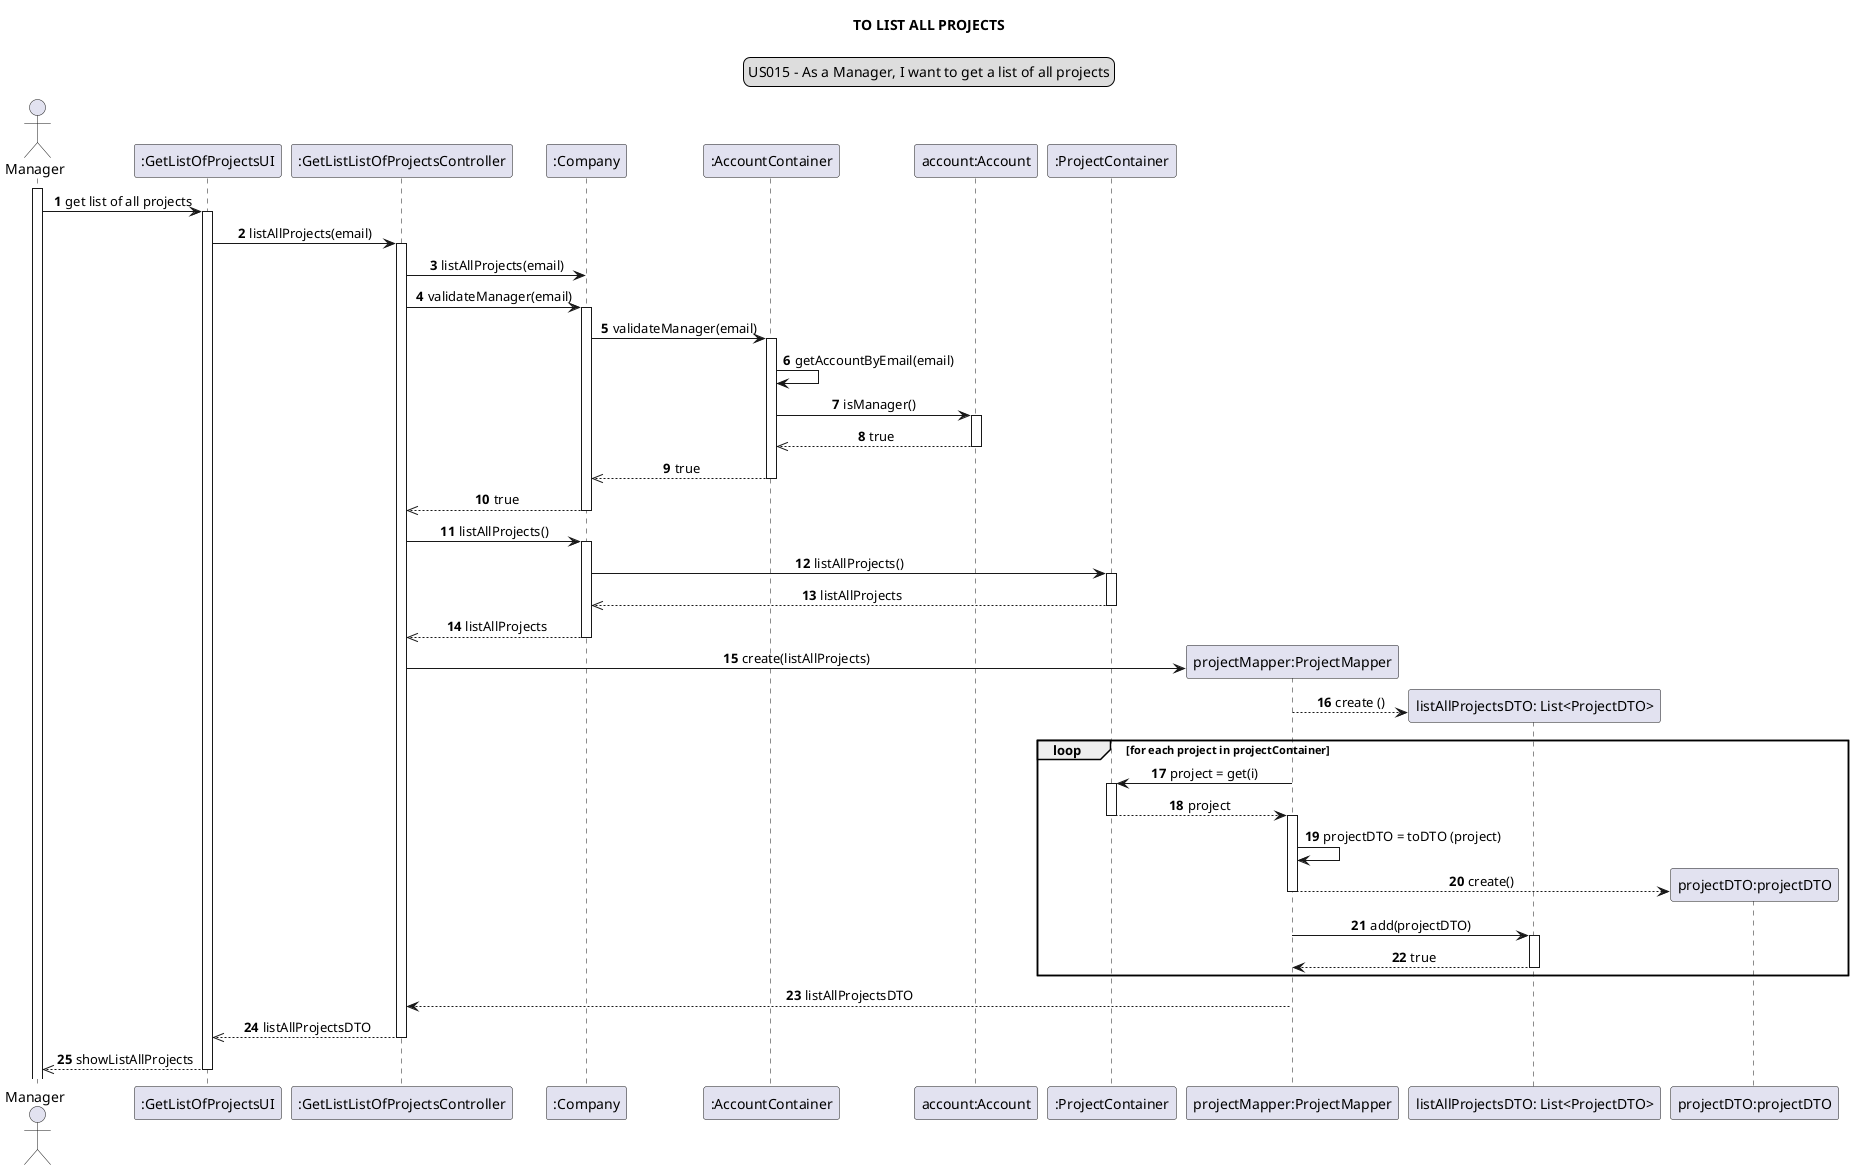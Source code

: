 @startuml
skinparam sequenceMessageAlign center
title TO LIST ALL PROJECTS
legend top
US015 - As a Manager, I want to get a list of all projects
end legend
autonumber
actor Manager
participant ":GetListOfProjectsUI" as ui
participant ":GetListListOfProjectsController" as controller
participant ":Company" as company
participant ":AccountContainer" as ac
participant "account:Account" as a
participant ":ProjectContainer" as pc
participant "projectMapper:ProjectMapper" as mapper
participant "listAllProjectsDTO: List<ProjectDTO>" as list
participant "projectDTO:projectDTO" as DTO

activate Manager
Manager -> ui: get list of all projects
activate ui
ui -> controller: listAllProjects(email)
activate controller
controller -> company: listAllProjects(email)
controller -> company: validateManager(email)
activate company
company -> ac: validateManager(email)
activate ac
ac -> ac: getAccountByEmail(email)
ac -> a: isManager()
activate a
a -->> ac: true
deactivate a
ac -->> company: true
deactivate ac
company -->> controller: true
deactivate company
controller -> company: listAllProjects()
activate company
company -> pc: listAllProjects()
activate pc
pc -->> company: listAllProjects
deactivate pc
company -->> controller: listAllProjects
deactivate company
create mapper
controller -> mapper: create(listAllProjects)
create list
mapper --> list: create ()
loop for each project in projectContainer
mapper -> pc: project = get(i)
activate pc
pc --> mapper: project
deactivate pc
activate mapper
mapper -> mapper : projectDTO = toDTO (project)
create DTO
mapper --> DTO : create()
deactivate mapper
mapper ->list :add(projectDTO)
activate list
list --> mapper : true
deactivate list
end loop
mapper --> controller :listAllProjectsDTO
deactivate mapper
controller -->> ui: listAllProjectsDTO
deactivate controller
ui -->>Manager: showListAllProjects
deactivate ui
@enduml